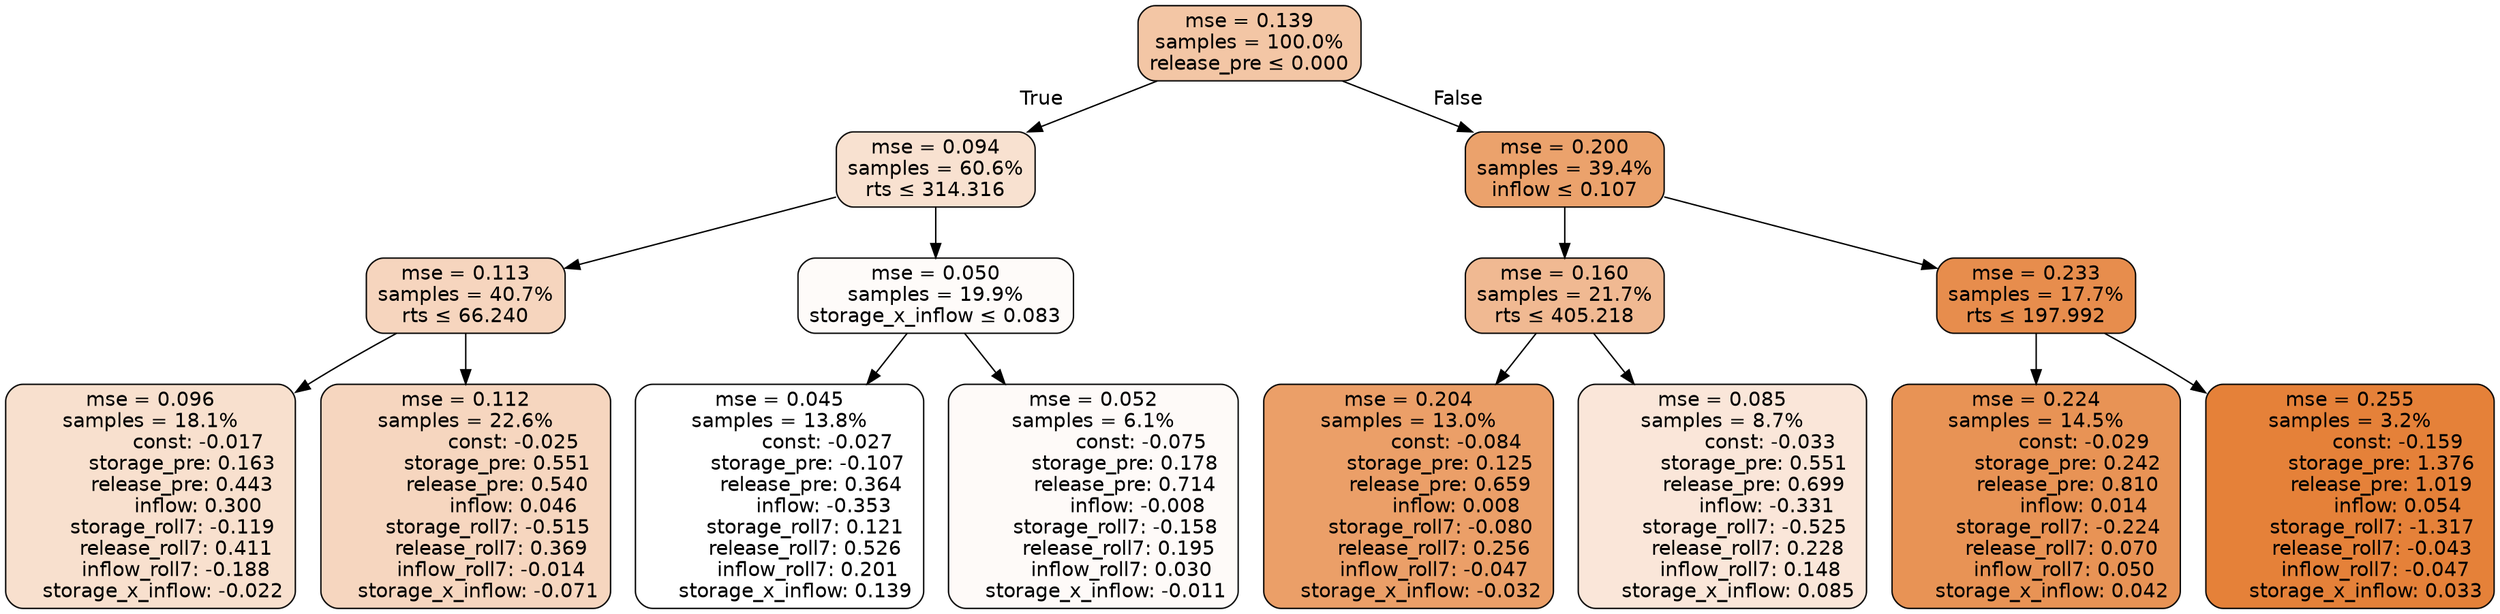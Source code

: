 digraph tree {
bgcolor="transparent"
node [shape=rectangle, style="filled, rounded", color="black", fontname=helvetica] ;
edge [fontname=helvetica] ;
	"0" [label="mse = 0.139
samples = 100.0%
release_pre &le; 0.000", fillcolor="#f3c6a5"]
	"1" [label="mse = 0.094
samples = 60.6%
rts &le; 314.316", fillcolor="#f8e1d0"]
	"2" [label="mse = 0.113
samples = 40.7%
rts &le; 66.240", fillcolor="#f6d5be"]
	"3" [label="mse = 0.096
samples = 18.1%
               const: -0.017
          storage_pre: 0.163
          release_pre: 0.443
               inflow: 0.300
       storage_roll7: -0.119
        release_roll7: 0.411
        inflow_roll7: -0.188
    storage_x_inflow: -0.022", fillcolor="#f8e0ce"]
	"4" [label="mse = 0.112
samples = 22.6%
               const: -0.025
          storage_pre: 0.551
          release_pre: 0.540
               inflow: 0.046
       storage_roll7: -0.515
        release_roll7: 0.369
        inflow_roll7: -0.014
    storage_x_inflow: -0.071", fillcolor="#f6d6bf"]
	"5" [label="mse = 0.050
samples = 19.9%
storage_x_inflow &le; 0.083", fillcolor="#fefbf9"]
	"6" [label="mse = 0.045
samples = 13.8%
               const: -0.027
         storage_pre: -0.107
          release_pre: 0.364
              inflow: -0.353
        storage_roll7: 0.121
        release_roll7: 0.526
         inflow_roll7: 0.201
     storage_x_inflow: 0.139", fillcolor="#ffffff"]
	"7" [label="mse = 0.052
samples = 6.1%
               const: -0.075
          storage_pre: 0.178
          release_pre: 0.714
              inflow: -0.008
       storage_roll7: -0.158
        release_roll7: 0.195
         inflow_roll7: 0.030
    storage_x_inflow: -0.011", fillcolor="#fefaf8"]
	"8" [label="mse = 0.200
samples = 39.4%
inflow &le; 0.107", fillcolor="#eba26c"]
	"9" [label="mse = 0.160
samples = 21.7%
rts &le; 405.218", fillcolor="#f0b992"]
	"10" [label="mse = 0.204
samples = 13.0%
               const: -0.084
          storage_pre: 0.125
          release_pre: 0.659
               inflow: 0.008
       storage_roll7: -0.080
        release_roll7: 0.256
        inflow_roll7: -0.047
    storage_x_inflow: -0.032", fillcolor="#eb9f68"]
	"11" [label="mse = 0.085
samples = 8.7%
               const: -0.033
          storage_pre: 0.551
          release_pre: 0.699
              inflow: -0.331
       storage_roll7: -0.525
        release_roll7: 0.228
         inflow_roll7: 0.148
     storage_x_inflow: 0.085", fillcolor="#fae6d9"]
	"12" [label="mse = 0.233
samples = 17.7%
rts &le; 197.992", fillcolor="#e78d4d"]
	"13" [label="mse = 0.224
samples = 14.5%
               const: -0.029
          storage_pre: 0.242
          release_pre: 0.810
               inflow: 0.014
       storage_roll7: -0.224
        release_roll7: 0.070
         inflow_roll7: 0.050
     storage_x_inflow: 0.042", fillcolor="#e89355"]
	"14" [label="mse = 0.255
samples = 3.2%
               const: -0.159
          storage_pre: 1.376
          release_pre: 1.019
               inflow: 0.054
       storage_roll7: -1.317
       release_roll7: -0.043
        inflow_roll7: -0.047
     storage_x_inflow: 0.033", fillcolor="#e58139"]

	"0" -> "1" [labeldistance=2.5, labelangle=45, headlabel="True"]
	"1" -> "2"
	"2" -> "3"
	"2" -> "4"
	"1" -> "5"
	"5" -> "6"
	"5" -> "7"
	"0" -> "8" [labeldistance=2.5, labelangle=-45, headlabel="False"]
	"8" -> "9"
	"9" -> "10"
	"9" -> "11"
	"8" -> "12"
	"12" -> "13"
	"12" -> "14"
}